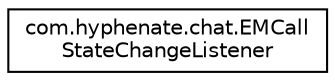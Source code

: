 digraph "类继承关系图"
{
  edge [fontname="Helvetica",fontsize="10",labelfontname="Helvetica",labelfontsize="10"];
  node [fontname="Helvetica",fontsize="10",shape=record];
  rankdir="LR";
  Node1 [label="com.hyphenate.chat.EMCall\lStateChangeListener",height=0.2,width=0.4,color="black", fillcolor="white", style="filled",URL="$interfacecom_1_1hyphenate_1_1chat_1_1EMCallStateChangeListener.html"];
}
